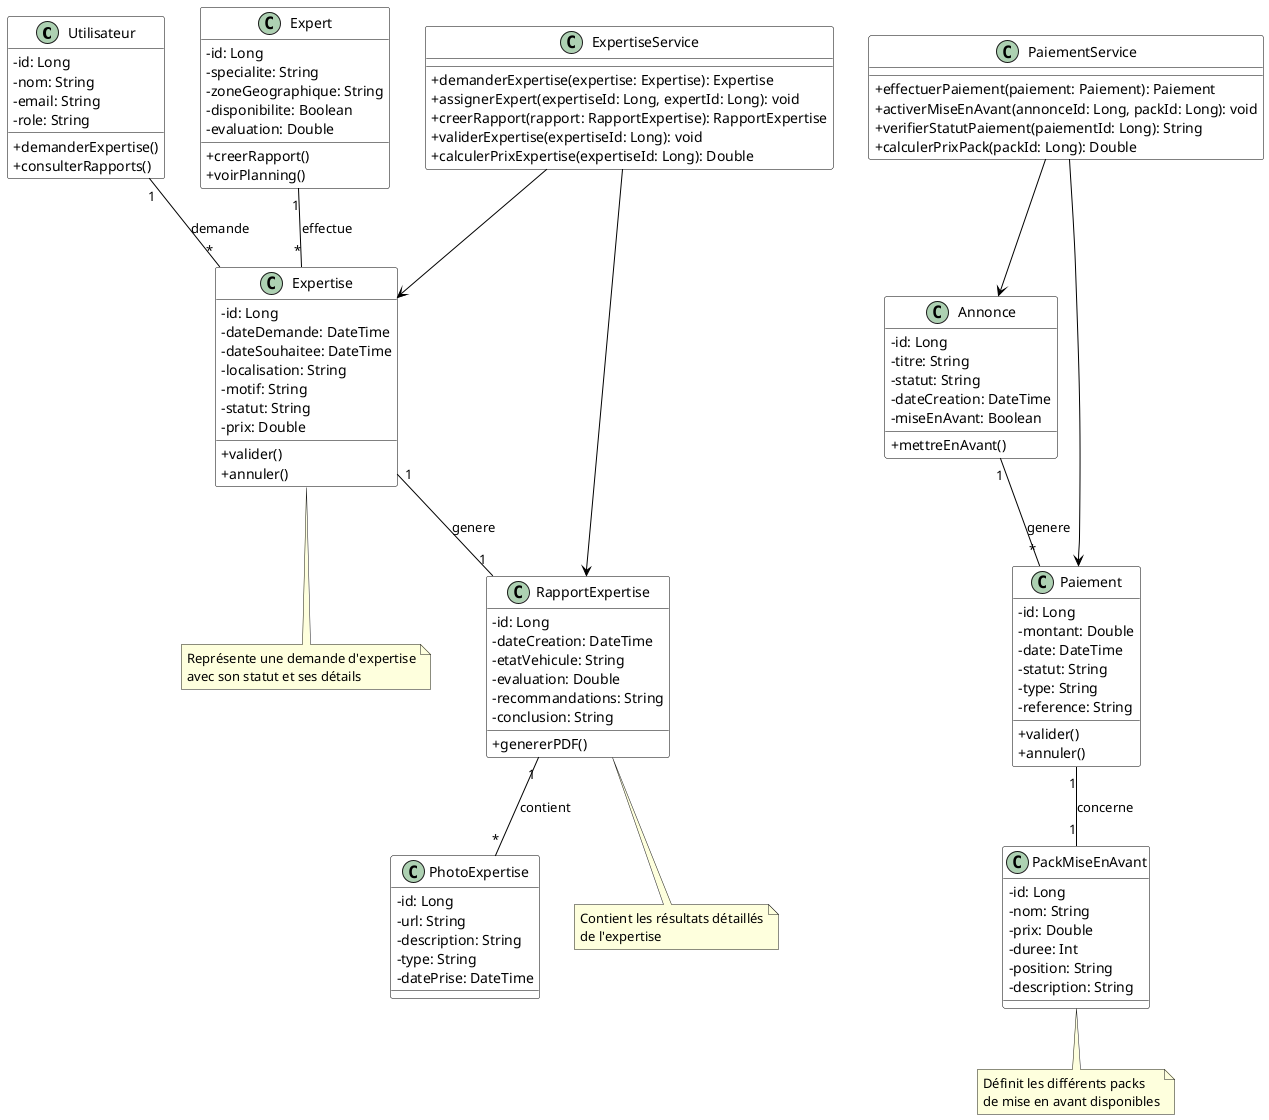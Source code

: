 @startuml Expertise et Paiement - Diagramme de Classes

skinparam classAttributeIconSize 0
skinparam class {
    BackgroundColor White
    ArrowColor Black
    BorderColor Black
}

' Classes principales
class Utilisateur {
    -id: Long
    -nom: String
    -email: String
    -role: String
    +demanderExpertise()
    +consulterRapports()
}

class Expert {
    -id: Long
    -specialite: String
    -zoneGeographique: String
    -disponibilite: Boolean
    -evaluation: Double
    +creerRapport()
    +voirPlanning()
}

class Expertise {
    -id: Long
    -dateDemande: DateTime
    -dateSouhaitee: DateTime
    -localisation: String
    -motif: String
    -statut: String
    -prix: Double
    +valider()
    +annuler()
}

class RapportExpertise {
    -id: Long
    -dateCreation: DateTime
    -etatVehicule: String
    -evaluation: Double
    -recommandations: String
    -conclusion: String
    +genererPDF()
}

class PhotoExpertise {
    -id: Long
    -url: String
    -description: String
    -type: String
    -datePrise: DateTime
}

class Annonce {
    -id: Long
    -titre: String
    -statut: String
    -dateCreation: DateTime
    -miseEnAvant: Boolean
    +mettreEnAvant()
}

class PackMiseEnAvant {
    -id: Long
    -nom: String
    -prix: Double
    -duree: Int
    -position: String
    -description: String
}

class Paiement {
    -id: Long
    -montant: Double
    -date: DateTime
    -statut: String
    -type: String
    -reference: String
    +valider()
    +annuler()
}

class ExpertiseService {
    +demanderExpertise(expertise: Expertise): Expertise
    +assignerExpert(expertiseId: Long, expertId: Long): void
    +creerRapport(rapport: RapportExpertise): RapportExpertise
    +validerExpertise(expertiseId: Long): void
    +calculerPrixExpertise(expertiseId: Long): Double
}

class PaiementService {
    +effectuerPaiement(paiement: Paiement): Paiement
    +activerMiseEnAvant(annonceId: Long, packId: Long): void
    +verifierStatutPaiement(paiementId: Long): String
    +calculerPrixPack(packId: Long): Double
}

' Relations
Utilisateur "1" -- "*" Expertise : demande
Expert "1" -- "*" Expertise : effectue
Expertise "1" -- "1" RapportExpertise : genere
RapportExpertise "1" -- "*" PhotoExpertise : contient
Annonce "1" -- "*" Paiement : genere
Paiement "1" -- "1" PackMiseEnAvant : concerne
ExpertiseService --> Expertise
ExpertiseService --> RapportExpertise
PaiementService --> Paiement
PaiementService --> Annonce

note bottom of Expertise
  Représente une demande d'expertise
  avec son statut et ses détails
end note

note bottom of RapportExpertise
  Contient les résultats détaillés
  de l'expertise
end note

note bottom of PackMiseEnAvant
  Définit les différents packs
  de mise en avant disponibles
end note

@enduml 